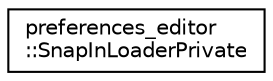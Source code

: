 digraph "Graphical Class Hierarchy"
{
 // LATEX_PDF_SIZE
  edge [fontname="Helvetica",fontsize="10",labelfontname="Helvetica",labelfontsize="10"];
  node [fontname="Helvetica",fontsize="10",shape=record];
  rankdir="LR";
  Node0 [label="preferences_editor\l::SnapInLoaderPrivate",height=0.2,width=0.4,color="black", fillcolor="white", style="filled",URL="$classpreferences__editor_1_1_snap_in_loader_private.html",tooltip=" "];
}
